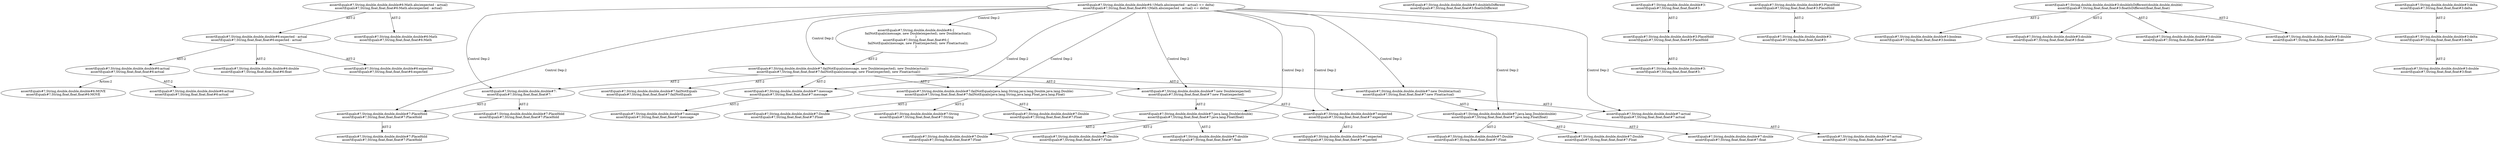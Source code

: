 digraph "Pattern" {
0 [label="assertEquals#?,String,double,double,double#6:MOVE
assertEquals#?,String,float,float,float#6:MOVE" shape=ellipse]
1 [label="assertEquals#?,String,double,double,double#6:actual
assertEquals#?,String,float,float,float#6:actual" shape=ellipse]
2 [label="assertEquals#?,String,double,double,double#6:expected - actual
assertEquals#?,String,float,float,float#6:expected - actual" shape=ellipse]
3 [label="assertEquals#?,String,double,double,double#6:Math.abs(expected - actual)
assertEquals#?,String,float,float,float#6:Math.abs(expected - actual)" shape=ellipse]
4 [label="assertEquals#?,String,double,double,double#6:double
assertEquals#?,String,float,float,float#6:float" shape=ellipse]
5 [label="assertEquals#?,String,double,double,double#6:expected
assertEquals#?,String,float,float,float#6:expected" shape=ellipse]
6 [label="assertEquals#?,String,double,double,double#6:actual
assertEquals#?,String,float,float,float#6:actual" shape=ellipse]
7 [label="assertEquals#?,String,double,double,double#6:!(Math.abs(expected - actual) <= delta)
assertEquals#?,String,float,float,float#6:!(Math.abs(expected - actual) <= delta)" shape=ellipse]
8 [label="assertEquals#?,String,double,double,double#3:doubleIsDifferent
assertEquals#?,String,float,float,float#3:floatIsDifferent" shape=ellipse]
9 [label="assertEquals#?,String,double,double,double#3:
assertEquals#?,String,float,float,float#3:" shape=ellipse]
10 [label="assertEquals#?,String,double,double,double#3:PlaceHold
assertEquals#?,String,float,float,float#3:PlaceHold" shape=ellipse]
11 [label="assertEquals#?,String,double,double,double#3:
assertEquals#?,String,float,float,float#3:" shape=ellipse]
12 [label="assertEquals#?,String,double,double,double#6:Math
assertEquals#?,String,float,float,float#6:Math" shape=ellipse]
13 [label="assertEquals#?,String,double,double,double#3:PlaceHold
assertEquals#?,String,float,float,float#3:PlaceHold" shape=ellipse]
14 [label="assertEquals#?,String,double,double,double#3:
assertEquals#?,String,float,float,float#3:" shape=ellipse]
15 [label="assertEquals#?,String,double,double,double#3:doubleIsDifferent(double,double,double)
assertEquals#?,String,float,float,float#3:floatIsDifferent(float,float,float)" shape=ellipse]
16 [label="assertEquals#?,String,double,double,double#3:boolean
assertEquals#?,String,float,float,float#3:boolean" shape=ellipse]
17 [label="assertEquals#?,String,double,double,double#3:double
assertEquals#?,String,float,float,float#3:float" shape=ellipse]
18 [label="assertEquals#?,String,double,double,double#3:double
assertEquals#?,String,float,float,float#3:float" shape=ellipse]
19 [label="assertEquals#?,String,double,double,double#3:double
assertEquals#?,String,float,float,float#3:float" shape=ellipse]
20 [label="assertEquals#?,String,double,double,double#3:delta
assertEquals#?,String,float,float,float#3:delta" shape=ellipse]
21 [label="assertEquals#?,String,double,double,double#3:delta
assertEquals#?,String,float,float,float#3:delta" shape=ellipse]
22 [label="assertEquals#?,String,double,double,double#3:double
assertEquals#?,String,float,float,float#3:float" shape=ellipse]
23 [label="assertEquals#?,String,double,double,double#6:\{
    failNotEquals(message, new Double(expected), new Double(actual));
\}
assertEquals#?,String,float,float,float#6:\{
    failNotEquals(message, new Float(expected), new Float(actual));
\}" shape=ellipse]
24 [label="assertEquals#?,String,double,double,double#7:failNotEquals(message, new Double(expected), new Double(actual))
assertEquals#?,String,float,float,float#7:failNotEquals(message, new Float(expected), new Float(actual))" shape=ellipse]
25 [label="assertEquals#?,String,double,double,double#7:
assertEquals#?,String,float,float,float#7:" shape=ellipse]
26 [label="assertEquals#?,String,double,double,double#7:PlaceHold
assertEquals#?,String,float,float,float#7:PlaceHold" shape=ellipse]
27 [label="assertEquals#?,String,double,double,double#7:PlaceHold
assertEquals#?,String,float,float,float#7:PlaceHold" shape=ellipse]
28 [label="assertEquals#?,String,double,double,double#7:failNotEquals(java.lang.String,java.lang.Double,java.lang.Double)
assertEquals#?,String,float,float,float#7:failNotEquals(java.lang.String,java.lang.Float,java.lang.Float)" shape=ellipse]
29 [label="assertEquals#?,String,double,double,double#7:message
assertEquals#?,String,float,float,float#7:message" shape=ellipse]
30 [label="assertEquals#?,String,double,double,double#7:message
assertEquals#?,String,float,float,float#7:message" shape=ellipse]
31 [label="assertEquals#?,String,double,double,double#7:new Double(expected)
assertEquals#?,String,float,float,float#7:new Float(expected)" shape=ellipse]
32 [label="assertEquals#?,String,double,double,double#7:java.lang.Double(double)
assertEquals#?,String,float,float,float#7:java.lang.Float(float)" shape=ellipse]
33 [label="assertEquals#?,String,double,double,double#7:Double
assertEquals#?,String,float,float,float#7:Float" shape=ellipse]
34 [label="assertEquals#?,String,double,double,double#7:expected
assertEquals#?,String,float,float,float#7:expected" shape=ellipse]
35 [label="assertEquals#?,String,double,double,double#7:expected
assertEquals#?,String,float,float,float#7:expected" shape=ellipse]
36 [label="assertEquals#?,String,double,double,double#7:new Double(actual)
assertEquals#?,String,float,float,float#7:new Float(actual)" shape=ellipse]
37 [label="assertEquals#?,String,double,double,double#7:java.lang.Double(double)
assertEquals#?,String,float,float,float#7:java.lang.Float(float)" shape=ellipse]
38 [label="assertEquals#?,String,double,double,double#7:Double
assertEquals#?,String,float,float,float#7:Float" shape=ellipse]
39 [label="assertEquals#?,String,double,double,double#7:actual
assertEquals#?,String,float,float,float#7:actual" shape=ellipse]
40 [label="assertEquals#?,String,double,double,double#7:actual
assertEquals#?,String,float,float,float#7:actual" shape=ellipse]
41 [label="assertEquals#?,String,double,double,double#7:failNotEquals
assertEquals#?,String,float,float,float#7:failNotEquals" shape=ellipse]
42 [label="assertEquals#?,String,double,double,double#7:PlaceHold
assertEquals#?,String,float,float,float#7:PlaceHold" shape=ellipse]
43 [label="assertEquals#?,String,double,double,double#7:String
assertEquals#?,String,float,float,float#7:String" shape=ellipse]
44 [label="assertEquals#?,String,double,double,double#7:Double
assertEquals#?,String,float,float,float#7:Float" shape=ellipse]
45 [label="assertEquals#?,String,double,double,double#7:Double
assertEquals#?,String,float,float,float#7:Float" shape=ellipse]
46 [label="assertEquals#?,String,double,double,double#7:Double
assertEquals#?,String,float,float,float#7:Float" shape=ellipse]
47 [label="assertEquals#?,String,double,double,double#7:double
assertEquals#?,String,float,float,float#7:float" shape=ellipse]
48 [label="assertEquals#?,String,double,double,double#7:Double
assertEquals#?,String,float,float,float#7:Float" shape=ellipse]
49 [label="assertEquals#?,String,double,double,double#7:double
assertEquals#?,String,float,float,float#7:float" shape=ellipse]
1 -> 0 [label="Action:2"];
1 -> 6 [label="AST:2"];
2 -> 1 [label="AST:2"];
2 -> 4 [label="AST:2"];
2 -> 5 [label="AST:2"];
3 -> 2 [label="AST:2"];
3 -> 12 [label="AST:2"];
7 -> 23 [label="Control Dep:2"];
7 -> 24 [label="Control Dep:2"];
7 -> 28 [label="Control Dep:2"];
7 -> 25 [label="Control Dep:2"];
7 -> 26 [label="Control Dep:2"];
7 -> 29 [label="Control Dep:2"];
7 -> 31 [label="Control Dep:2"];
7 -> 32 [label="Control Dep:2"];
7 -> 34 [label="Control Dep:2"];
7 -> 36 [label="Control Dep:2"];
7 -> 37 [label="Control Dep:2"];
7 -> 39 [label="Control Dep:2"];
9 -> 10 [label="AST:2"];
10 -> 11 [label="AST:2"];
13 -> 14 [label="AST:2"];
15 -> 16 [label="AST:2"];
15 -> 17 [label="AST:2"];
15 -> 18 [label="AST:2"];
15 -> 19 [label="AST:2"];
20 -> 21 [label="AST:2"];
21 -> 22 [label="AST:2"];
23 -> 24 [label="AST:2"];
24 -> 41 [label="AST:2"];
24 -> 25 [label="AST:2"];
24 -> 28 [label="AST:2"];
24 -> 29 [label="AST:2"];
24 -> 31 [label="AST:2"];
24 -> 36 [label="AST:2"];
25 -> 42 [label="AST:2"];
25 -> 26 [label="AST:2"];
26 -> 27 [label="AST:2"];
28 -> 43 [label="AST:2"];
28 -> 44 [label="AST:2"];
28 -> 45 [label="AST:2"];
29 -> 30 [label="AST:2"];
31 -> 32 [label="AST:2"];
31 -> 34 [label="AST:2"];
32 -> 46 [label="AST:2"];
32 -> 33 [label="AST:2"];
32 -> 47 [label="AST:2"];
34 -> 35 [label="AST:2"];
36 -> 37 [label="AST:2"];
36 -> 39 [label="AST:2"];
37 -> 48 [label="AST:2"];
37 -> 38 [label="AST:2"];
37 -> 49 [label="AST:2"];
39 -> 40 [label="AST:2"];
}